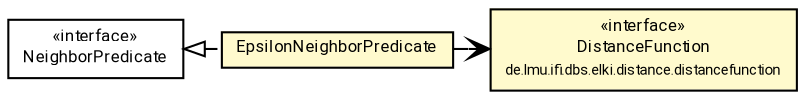 #!/usr/local/bin/dot
#
# Class diagram 
# Generated by UMLGraph version R5_7_2-60-g0e99a6 (http://www.spinellis.gr/umlgraph/)
#

digraph G {
	graph [fontnames="svg"]
	edge [fontname="Roboto",fontsize=7,labelfontname="Roboto",labelfontsize=7,color="black"];
	node [fontname="Roboto",fontcolor="black",fontsize=8,shape=plaintext,margin=0,width=0,height=0];
	nodesep=0.15;
	ranksep=0.25;
	rankdir=LR;
	// de.lmu.ifi.dbs.elki.algorithm.clustering.gdbscan.EpsilonNeighborPredicate<O>
	c3881738 [label=<<table title="de.lmu.ifi.dbs.elki.algorithm.clustering.gdbscan.EpsilonNeighborPredicate" border="0" cellborder="1" cellspacing="0" cellpadding="2" bgcolor="lemonChiffon" href="EpsilonNeighborPredicate.html" target="_parent">
		<tr><td><table border="0" cellspacing="0" cellpadding="1">
		<tr><td align="center" balign="center"> <font face="Roboto">EpsilonNeighborPredicate</font> </td></tr>
		</table></td></tr>
		</table>>, URL="EpsilonNeighborPredicate.html"];
	// de.lmu.ifi.dbs.elki.algorithm.clustering.gdbscan.NeighborPredicate<T>
	c3881767 [label=<<table title="de.lmu.ifi.dbs.elki.algorithm.clustering.gdbscan.NeighborPredicate" border="0" cellborder="1" cellspacing="0" cellpadding="2" href="NeighborPredicate.html" target="_parent">
		<tr><td><table border="0" cellspacing="0" cellpadding="1">
		<tr><td align="center" balign="center"> &#171;interface&#187; </td></tr>
		<tr><td align="center" balign="center"> <font face="Roboto">NeighborPredicate</font> </td></tr>
		</table></td></tr>
		</table>>, URL="NeighborPredicate.html"];
	// de.lmu.ifi.dbs.elki.distance.distancefunction.DistanceFunction<O>
	c3881905 [label=<<table title="de.lmu.ifi.dbs.elki.distance.distancefunction.DistanceFunction" border="0" cellborder="1" cellspacing="0" cellpadding="2" bgcolor="LemonChiffon" href="../../../distance/distancefunction/DistanceFunction.html" target="_parent">
		<tr><td><table border="0" cellspacing="0" cellpadding="1">
		<tr><td align="center" balign="center"> &#171;interface&#187; </td></tr>
		<tr><td align="center" balign="center"> <font face="Roboto">DistanceFunction</font> </td></tr>
		<tr><td align="center" balign="center"> <font face="Roboto" point-size="7.0">de.lmu.ifi.dbs.elki.distance.distancefunction</font> </td></tr>
		</table></td></tr>
		</table>>, URL="../../../distance/distancefunction/DistanceFunction.html"];
	// de.lmu.ifi.dbs.elki.algorithm.clustering.gdbscan.EpsilonNeighborPredicate<O> implements de.lmu.ifi.dbs.elki.algorithm.clustering.gdbscan.NeighborPredicate<T>
	c3881767 -> c3881738 [arrowtail=empty,style=dashed,dir=back,weight=9];
	// de.lmu.ifi.dbs.elki.algorithm.clustering.gdbscan.EpsilonNeighborPredicate<O> navassoc de.lmu.ifi.dbs.elki.distance.distancefunction.DistanceFunction<O>
	c3881738 -> c3881905 [arrowhead=open,weight=1];
}

